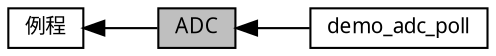 digraph "ADC"
{
  edge [fontname="黑体",fontsize="10",labelfontname="黑体",labelfontsize="10"];
  node [fontname="黑体",fontsize="10",shape=box];
  rankdir=LR;
  Node0 [label="ADC",height=0.2,width=0.4,color="black", fillcolor="grey75", style="filled", fontcolor="black",tooltip="ADC相关例程"];
  Node2 [label="demo_adc_poll",height=0.2,width=0.4,color="black", fillcolor="white", style="filled",URL="$group__demo__if__adc__poll.html",tooltip=" "];
  Node1 [label="例程",height=0.2,width=0.4,color="black", fillcolor="white", style="filled",URL="$group__mwv__service__demo__device.html",tooltip="提供外设使用例程，例如SPI、I2C，UART"];
  Node1->Node0 [shape=plaintext, dir="back", style="solid"];
  Node0->Node2 [shape=plaintext, dir="back", style="solid"];
}

